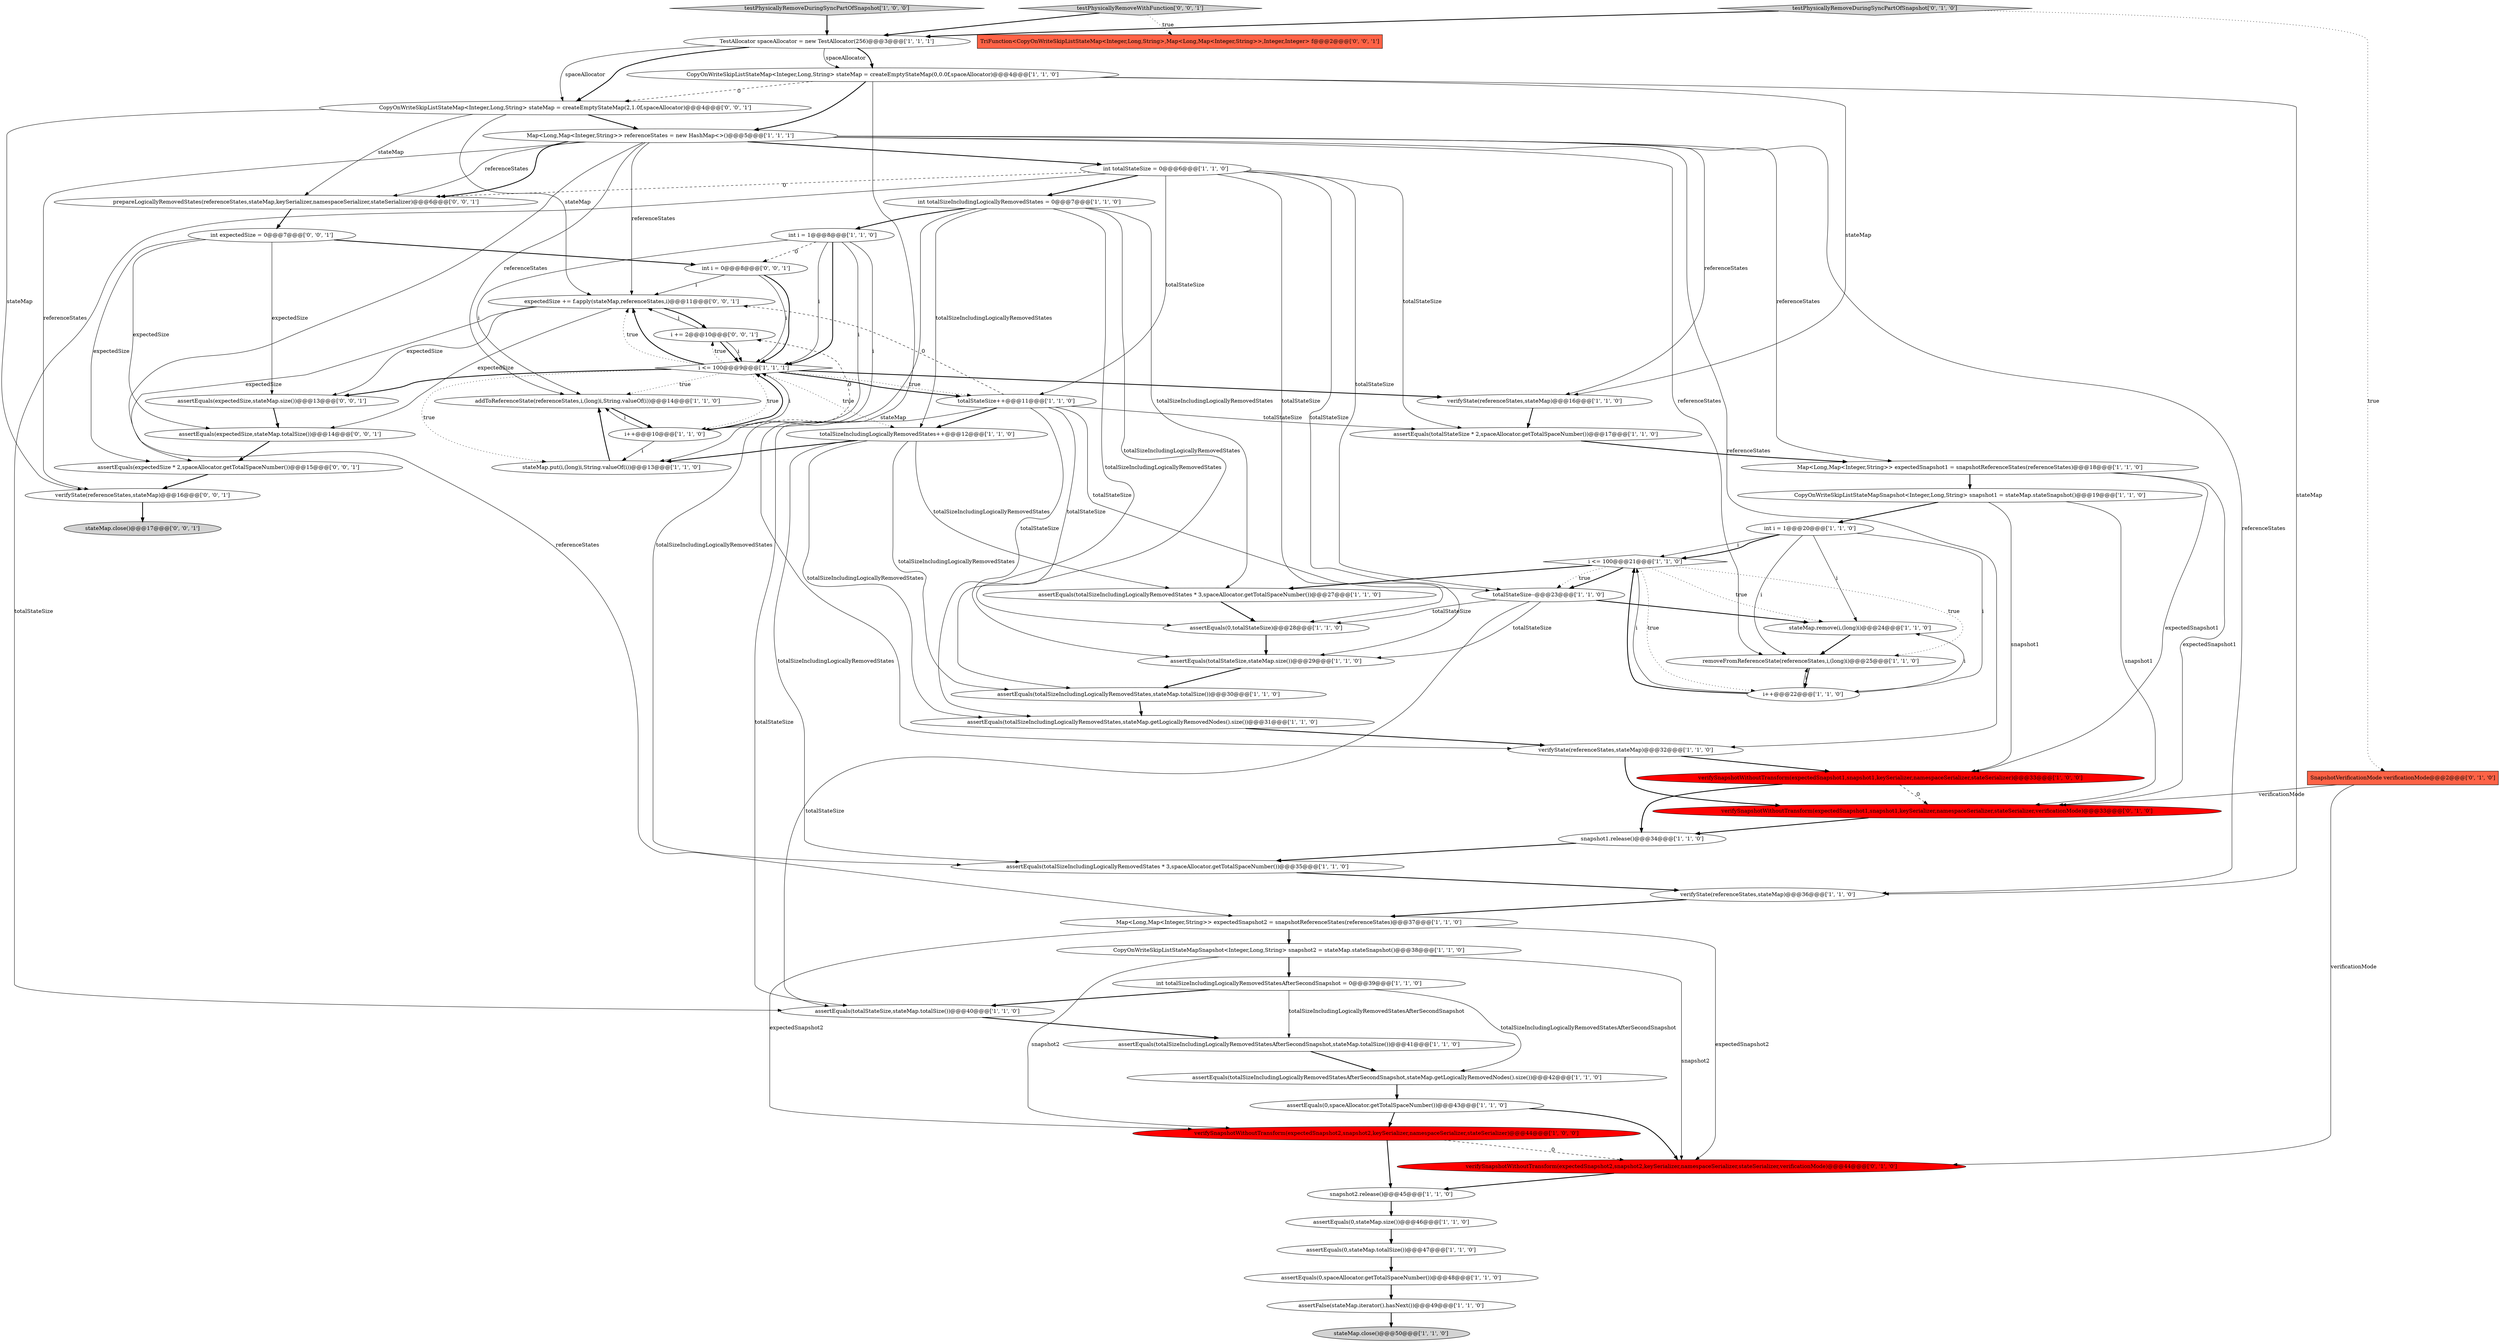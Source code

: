 digraph {
23 [style = filled, label = "assertEquals(totalStateSize,stateMap.totalSize())@@@40@@@['1', '1', '0']", fillcolor = white, shape = ellipse image = "AAA0AAABBB1BBB"];
10 [style = filled, label = "CopyOnWriteSkipListStateMap<Integer,Long,String> stateMap = createEmptyStateMap(0,0.0f,spaceAllocator)@@@4@@@['1', '1', '0']", fillcolor = white, shape = ellipse image = "AAA0AAABBB1BBB"];
62 [style = filled, label = "testPhysicallyRemoveWithFunction['0', '0', '1']", fillcolor = lightgray, shape = diamond image = "AAA0AAABBB3BBB"];
30 [style = filled, label = "CopyOnWriteSkipListStateMapSnapshot<Integer,Long,String> snapshot1 = stateMap.stateSnapshot()@@@19@@@['1', '1', '0']", fillcolor = white, shape = ellipse image = "AAA0AAABBB1BBB"];
41 [style = filled, label = "assertEquals(0,stateMap.size())@@@46@@@['1', '1', '0']", fillcolor = white, shape = ellipse image = "AAA0AAABBB1BBB"];
6 [style = filled, label = "i <= 100@@@21@@@['1', '1', '0']", fillcolor = white, shape = diamond image = "AAA0AAABBB1BBB"];
22 [style = filled, label = "assertEquals(totalSizeIncludingLogicallyRemovedStatesAfterSecondSnapshot,stateMap.getLogicallyRemovedNodes().size())@@@42@@@['1', '1', '0']", fillcolor = white, shape = ellipse image = "AAA0AAABBB1BBB"];
52 [style = filled, label = "expectedSize += f.apply(stateMap,referenceStates,i)@@@11@@@['0', '0', '1']", fillcolor = white, shape = ellipse image = "AAA0AAABBB3BBB"];
21 [style = filled, label = "assertEquals(totalStateSize * 2,spaceAllocator.getTotalSpaceNumber())@@@17@@@['1', '1', '0']", fillcolor = white, shape = ellipse image = "AAA0AAABBB1BBB"];
29 [style = filled, label = "addToReferenceState(referenceStates,i,(long)i,String.valueOf(i))@@@14@@@['1', '1', '0']", fillcolor = white, shape = ellipse image = "AAA0AAABBB1BBB"];
54 [style = filled, label = "TriFunction<CopyOnWriteSkipListStateMap<Integer,Long,String>,Map<Long,Map<Integer,String>>,Integer,Integer> f@@@2@@@['0', '0', '1']", fillcolor = tomato, shape = box image = "AAA0AAABBB3BBB"];
35 [style = filled, label = "verifySnapshotWithoutTransform(expectedSnapshot1,snapshot1,keySerializer,namespaceSerializer,stateSerializer)@@@33@@@['1', '0', '0']", fillcolor = red, shape = ellipse image = "AAA1AAABBB1BBB"];
7 [style = filled, label = "int totalSizeIncludingLogicallyRemovedStatesAfterSecondSnapshot = 0@@@39@@@['1', '1', '0']", fillcolor = white, shape = ellipse image = "AAA0AAABBB1BBB"];
9 [style = filled, label = "assertEquals(totalSizeIncludingLogicallyRemovedStates * 3,spaceAllocator.getTotalSpaceNumber())@@@27@@@['1', '1', '0']", fillcolor = white, shape = ellipse image = "AAA0AAABBB1BBB"];
51 [style = filled, label = "int expectedSize = 0@@@7@@@['0', '0', '1']", fillcolor = white, shape = ellipse image = "AAA0AAABBB3BBB"];
61 [style = filled, label = "CopyOnWriteSkipListStateMap<Integer,Long,String> stateMap = createEmptyStateMap(2,1.0f,spaceAllocator)@@@4@@@['0', '0', '1']", fillcolor = white, shape = ellipse image = "AAA0AAABBB3BBB"];
5 [style = filled, label = "int i = 1@@@20@@@['1', '1', '0']", fillcolor = white, shape = ellipse image = "AAA0AAABBB1BBB"];
8 [style = filled, label = "TestAllocator spaceAllocator = new TestAllocator(256)@@@3@@@['1', '1', '1']", fillcolor = white, shape = ellipse image = "AAA0AAABBB1BBB"];
38 [style = filled, label = "assertFalse(stateMap.iterator().hasNext())@@@49@@@['1', '1', '0']", fillcolor = white, shape = ellipse image = "AAA0AAABBB1BBB"];
60 [style = filled, label = "prepareLogicallyRemovedStates(referenceStates,stateMap,keySerializer,namespaceSerializer,stateSerializer)@@@6@@@['0', '0', '1']", fillcolor = white, shape = ellipse image = "AAA0AAABBB3BBB"];
4 [style = filled, label = "Map<Long,Map<Integer,String>> expectedSnapshot1 = snapshotReferenceStates(referenceStates)@@@18@@@['1', '1', '0']", fillcolor = white, shape = ellipse image = "AAA0AAABBB1BBB"];
42 [style = filled, label = "assertEquals(totalSizeIncludingLogicallyRemovedStates,stateMap.totalSize())@@@30@@@['1', '1', '0']", fillcolor = white, shape = ellipse image = "AAA0AAABBB1BBB"];
47 [style = filled, label = "SnapshotVerificationMode verificationMode@@@2@@@['0', '1', '0']", fillcolor = tomato, shape = box image = "AAA1AAABBB2BBB"];
50 [style = filled, label = "verifySnapshotWithoutTransform(expectedSnapshot2,snapshot2,keySerializer,namespaceSerializer,stateSerializer,verificationMode)@@@44@@@['0', '1', '0']", fillcolor = red, shape = ellipse image = "AAA1AAABBB2BBB"];
26 [style = filled, label = "testPhysicallyRemoveDuringSyncPartOfSnapshot['1', '0', '0']", fillcolor = lightgray, shape = diamond image = "AAA0AAABBB1BBB"];
55 [style = filled, label = "i += 2@@@10@@@['0', '0', '1']", fillcolor = white, shape = ellipse image = "AAA0AAABBB3BBB"];
43 [style = filled, label = "assertEquals(0,spaceAllocator.getTotalSpaceNumber())@@@43@@@['1', '1', '0']", fillcolor = white, shape = ellipse image = "AAA0AAABBB1BBB"];
45 [style = filled, label = "i++@@@10@@@['1', '1', '0']", fillcolor = white, shape = ellipse image = "AAA0AAABBB1BBB"];
58 [style = filled, label = "assertEquals(expectedSize,stateMap.size())@@@13@@@['0', '0', '1']", fillcolor = white, shape = ellipse image = "AAA0AAABBB3BBB"];
56 [style = filled, label = "assertEquals(expectedSize * 2,spaceAllocator.getTotalSpaceNumber())@@@15@@@['0', '0', '1']", fillcolor = white, shape = ellipse image = "AAA0AAABBB3BBB"];
12 [style = filled, label = "Map<Long,Map<Integer,String>> expectedSnapshot2 = snapshotReferenceStates(referenceStates)@@@37@@@['1', '1', '0']", fillcolor = white, shape = ellipse image = "AAA0AAABBB1BBB"];
24 [style = filled, label = "totalSizeIncludingLogicallyRemovedStates++@@@12@@@['1', '1', '0']", fillcolor = white, shape = ellipse image = "AAA0AAABBB1BBB"];
11 [style = filled, label = "verifyState(referenceStates,stateMap)@@@36@@@['1', '1', '0']", fillcolor = white, shape = ellipse image = "AAA0AAABBB1BBB"];
13 [style = filled, label = "totalStateSize++@@@11@@@['1', '1', '0']", fillcolor = white, shape = ellipse image = "AAA0AAABBB1BBB"];
36 [style = filled, label = "stateMap.put(i,(long)i,String.valueOf(i))@@@13@@@['1', '1', '0']", fillcolor = white, shape = ellipse image = "AAA0AAABBB1BBB"];
18 [style = filled, label = "assertEquals(0,totalStateSize)@@@28@@@['1', '1', '0']", fillcolor = white, shape = ellipse image = "AAA0AAABBB1BBB"];
31 [style = filled, label = "totalStateSize--@@@23@@@['1', '1', '0']", fillcolor = white, shape = ellipse image = "AAA0AAABBB1BBB"];
32 [style = filled, label = "assertEquals(totalSizeIncludingLogicallyRemovedStatesAfterSecondSnapshot,stateMap.totalSize())@@@41@@@['1', '1', '0']", fillcolor = white, shape = ellipse image = "AAA0AAABBB1BBB"];
27 [style = filled, label = "CopyOnWriteSkipListStateMapSnapshot<Integer,Long,String> snapshot2 = stateMap.stateSnapshot()@@@38@@@['1', '1', '0']", fillcolor = white, shape = ellipse image = "AAA0AAABBB1BBB"];
0 [style = filled, label = "int i = 1@@@8@@@['1', '1', '0']", fillcolor = white, shape = ellipse image = "AAA0AAABBB1BBB"];
57 [style = filled, label = "verifyState(referenceStates,stateMap)@@@16@@@['0', '0', '1']", fillcolor = white, shape = ellipse image = "AAA0AAABBB3BBB"];
39 [style = filled, label = "i <= 100@@@9@@@['1', '1', '1']", fillcolor = white, shape = diamond image = "AAA0AAABBB1BBB"];
48 [style = filled, label = "testPhysicallyRemoveDuringSyncPartOfSnapshot['0', '1', '0']", fillcolor = lightgray, shape = diamond image = "AAA0AAABBB2BBB"];
20 [style = filled, label = "assertEquals(totalSizeIncludingLogicallyRemovedStates,stateMap.getLogicallyRemovedNodes().size())@@@31@@@['1', '1', '0']", fillcolor = white, shape = ellipse image = "AAA0AAABBB1BBB"];
49 [style = filled, label = "verifySnapshotWithoutTransform(expectedSnapshot1,snapshot1,keySerializer,namespaceSerializer,stateSerializer,verificationMode)@@@33@@@['0', '1', '0']", fillcolor = red, shape = ellipse image = "AAA1AAABBB2BBB"];
1 [style = filled, label = "removeFromReferenceState(referenceStates,i,(long)i)@@@25@@@['1', '1', '0']", fillcolor = white, shape = ellipse image = "AAA0AAABBB1BBB"];
40 [style = filled, label = "assertEquals(totalSizeIncludingLogicallyRemovedStates * 3,spaceAllocator.getTotalSpaceNumber())@@@35@@@['1', '1', '0']", fillcolor = white, shape = ellipse image = "AAA0AAABBB1BBB"];
28 [style = filled, label = "i++@@@22@@@['1', '1', '0']", fillcolor = white, shape = ellipse image = "AAA0AAABBB1BBB"];
33 [style = filled, label = "stateMap.close()@@@50@@@['1', '1', '0']", fillcolor = lightgray, shape = ellipse image = "AAA0AAABBB1BBB"];
53 [style = filled, label = "int i = 0@@@8@@@['0', '0', '1']", fillcolor = white, shape = ellipse image = "AAA0AAABBB3BBB"];
44 [style = filled, label = "int totalStateSize = 0@@@6@@@['1', '1', '0']", fillcolor = white, shape = ellipse image = "AAA0AAABBB1BBB"];
16 [style = filled, label = "verifySnapshotWithoutTransform(expectedSnapshot2,snapshot2,keySerializer,namespaceSerializer,stateSerializer)@@@44@@@['1', '0', '0']", fillcolor = red, shape = ellipse image = "AAA1AAABBB1BBB"];
34 [style = filled, label = "Map<Long,Map<Integer,String>> referenceStates = new HashMap<>()@@@5@@@['1', '1', '1']", fillcolor = white, shape = ellipse image = "AAA0AAABBB1BBB"];
37 [style = filled, label = "assertEquals(0,spaceAllocator.getTotalSpaceNumber())@@@48@@@['1', '1', '0']", fillcolor = white, shape = ellipse image = "AAA0AAABBB1BBB"];
59 [style = filled, label = "assertEquals(expectedSize,stateMap.totalSize())@@@14@@@['0', '0', '1']", fillcolor = white, shape = ellipse image = "AAA0AAABBB3BBB"];
2 [style = filled, label = "verifyState(referenceStates,stateMap)@@@16@@@['1', '1', '0']", fillcolor = white, shape = ellipse image = "AAA0AAABBB1BBB"];
3 [style = filled, label = "snapshot1.release()@@@34@@@['1', '1', '0']", fillcolor = white, shape = ellipse image = "AAA0AAABBB1BBB"];
14 [style = filled, label = "int totalSizeIncludingLogicallyRemovedStates = 0@@@7@@@['1', '1', '0']", fillcolor = white, shape = ellipse image = "AAA0AAABBB1BBB"];
25 [style = filled, label = "verifyState(referenceStates,stateMap)@@@32@@@['1', '1', '0']", fillcolor = white, shape = ellipse image = "AAA0AAABBB1BBB"];
46 [style = filled, label = "assertEquals(0,stateMap.totalSize())@@@47@@@['1', '1', '0']", fillcolor = white, shape = ellipse image = "AAA0AAABBB1BBB"];
63 [style = filled, label = "stateMap.close()@@@17@@@['0', '0', '1']", fillcolor = lightgray, shape = ellipse image = "AAA0AAABBB3BBB"];
19 [style = filled, label = "assertEquals(totalStateSize,stateMap.size())@@@29@@@['1', '1', '0']", fillcolor = white, shape = ellipse image = "AAA0AAABBB1BBB"];
17 [style = filled, label = "snapshot2.release()@@@45@@@['1', '1', '0']", fillcolor = white, shape = ellipse image = "AAA0AAABBB1BBB"];
15 [style = filled, label = "stateMap.remove(i,(long)i)@@@24@@@['1', '1', '0']", fillcolor = white, shape = ellipse image = "AAA0AAABBB1BBB"];
51->59 [style = solid, label="expectedSize"];
10->2 [style = solid, label="stateMap"];
25->49 [style = bold, label=""];
8->10 [style = bold, label=""];
61->60 [style = solid, label="stateMap"];
32->22 [style = bold, label=""];
39->36 [style = dotted, label="true"];
28->6 [style = bold, label=""];
6->31 [style = dotted, label="true"];
10->11 [style = solid, label="stateMap"];
10->25 [style = solid, label="stateMap"];
34->11 [style = solid, label="referenceStates"];
39->24 [style = dotted, label="true"];
36->29 [style = bold, label=""];
24->20 [style = solid, label="totalSizeIncludingLogicallyRemovedStates"];
30->49 [style = solid, label="snapshot1"];
6->1 [style = dotted, label="true"];
28->6 [style = solid, label="i"];
51->53 [style = bold, label=""];
52->55 [style = bold, label=""];
14->40 [style = solid, label="totalSizeIncludingLogicallyRemovedStates"];
53->39 [style = solid, label="i"];
25->35 [style = bold, label=""];
51->56 [style = solid, label="expectedSize"];
53->39 [style = bold, label=""];
29->45 [style = bold, label=""];
39->55 [style = dotted, label="true"];
1->28 [style = bold, label=""];
55->52 [style = solid, label="i"];
40->11 [style = bold, label=""];
57->63 [style = bold, label=""];
30->35 [style = solid, label="snapshot1"];
28->15 [style = solid, label="i"];
37->38 [style = bold, label=""];
27->7 [style = bold, label=""];
14->24 [style = solid, label="totalSizeIncludingLogicallyRemovedStates"];
58->59 [style = bold, label=""];
5->28 [style = solid, label="i"];
14->9 [style = solid, label="totalSizeIncludingLogicallyRemovedStates"];
39->58 [style = bold, label=""];
45->29 [style = solid, label="i"];
31->19 [style = solid, label="totalStateSize"];
51->58 [style = solid, label="expectedSize"];
6->15 [style = dotted, label="true"];
60->51 [style = bold, label=""];
19->42 [style = bold, label=""];
52->58 [style = solid, label="expectedSize"];
43->16 [style = bold, label=""];
10->61 [style = dashed, label="0"];
12->16 [style = solid, label="expectedSnapshot2"];
35->49 [style = dashed, label="0"];
44->19 [style = solid, label="totalStateSize"];
44->18 [style = solid, label="totalStateSize"];
17->41 [style = bold, label=""];
22->43 [style = bold, label=""];
34->57 [style = solid, label="referenceStates"];
18->19 [style = bold, label=""];
45->36 [style = solid, label="i"];
11->12 [style = bold, label=""];
16->17 [style = bold, label=""];
56->57 [style = bold, label=""];
34->2 [style = solid, label="referenceStates"];
53->52 [style = solid, label="i"];
20->25 [style = bold, label=""];
46->37 [style = bold, label=""];
0->39 [style = solid, label="i"];
8->61 [style = bold, label=""];
39->29 [style = dotted, label="true"];
7->32 [style = solid, label="totalSizeIncludingLogicallyRemovedStatesAfterSecondSnapshot"];
31->18 [style = solid, label="totalStateSize"];
44->60 [style = dashed, label="0"];
14->20 [style = solid, label="totalSizeIncludingLogicallyRemovedStates"];
13->21 [style = solid, label="totalStateSize"];
39->52 [style = bold, label=""];
10->34 [style = bold, label=""];
5->6 [style = bold, label=""];
48->47 [style = dotted, label="true"];
2->21 [style = bold, label=""];
13->52 [style = dashed, label="0"];
7->23 [style = bold, label=""];
24->42 [style = solid, label="totalSizeIncludingLogicallyRemovedStates"];
49->3 [style = bold, label=""];
34->60 [style = solid, label="referenceStates"];
0->45 [style = solid, label="i"];
41->46 [style = bold, label=""];
28->1 [style = solid, label="i"];
38->33 [style = bold, label=""];
59->56 [style = bold, label=""];
34->4 [style = solid, label="referenceStates"];
0->39 [style = bold, label=""];
12->50 [style = solid, label="expectedSnapshot2"];
21->4 [style = bold, label=""];
13->24 [style = bold, label=""];
35->3 [style = bold, label=""];
47->49 [style = solid, label="verificationMode"];
61->52 [style = solid, label="stateMap"];
39->13 [style = bold, label=""];
50->17 [style = bold, label=""];
31->23 [style = solid, label="totalStateSize"];
44->21 [style = solid, label="totalStateSize"];
23->32 [style = bold, label=""];
4->49 [style = solid, label="expectedSnapshot1"];
13->23 [style = solid, label="totalStateSize"];
26->8 [style = bold, label=""];
24->40 [style = solid, label="totalSizeIncludingLogicallyRemovedStates"];
27->50 [style = solid, label="snapshot2"];
45->55 [style = dashed, label="0"];
44->14 [style = bold, label=""];
55->39 [style = bold, label=""];
34->1 [style = solid, label="referenceStates"];
0->36 [style = solid, label="i"];
13->31 [style = solid, label="totalStateSize"];
61->34 [style = bold, label=""];
52->59 [style = solid, label="expectedSize"];
9->18 [style = bold, label=""];
55->39 [style = solid, label="i"];
30->5 [style = bold, label=""];
39->2 [style = bold, label=""];
34->44 [style = bold, label=""];
34->12 [style = solid, label="referenceStates"];
39->13 [style = dotted, label="true"];
12->27 [style = bold, label=""];
39->45 [style = dotted, label="true"];
45->39 [style = bold, label=""];
24->9 [style = solid, label="totalSizeIncludingLogicallyRemovedStates"];
62->8 [style = bold, label=""];
27->16 [style = solid, label="snapshot2"];
13->18 [style = solid, label="totalStateSize"];
15->1 [style = bold, label=""];
61->57 [style = solid, label="stateMap"];
43->50 [style = bold, label=""];
39->52 [style = dotted, label="true"];
13->19 [style = solid, label="totalStateSize"];
4->35 [style = solid, label="expectedSnapshot1"];
44->31 [style = solid, label="totalStateSize"];
3->40 [style = bold, label=""];
44->13 [style = solid, label="totalStateSize"];
42->20 [style = bold, label=""];
14->42 [style = solid, label="totalSizeIncludingLogicallyRemovedStates"];
0->53 [style = dashed, label="0"];
34->25 [style = solid, label="referenceStates"];
48->8 [style = bold, label=""];
5->1 [style = solid, label="i"];
7->22 [style = solid, label="totalSizeIncludingLogicallyRemovedStatesAfterSecondSnapshot"];
8->61 [style = solid, label="spaceAllocator"];
31->15 [style = bold, label=""];
6->28 [style = dotted, label="true"];
0->29 [style = solid, label="i"];
45->39 [style = solid, label="i"];
24->36 [style = bold, label=""];
34->60 [style = bold, label=""];
6->31 [style = bold, label=""];
4->30 [style = bold, label=""];
14->0 [style = bold, label=""];
5->15 [style = solid, label="i"];
44->23 [style = solid, label="totalStateSize"];
34->29 [style = solid, label="referenceStates"];
47->50 [style = solid, label="verificationMode"];
62->54 [style = dotted, label="true"];
16->50 [style = dashed, label="0"];
34->52 [style = solid, label="referenceStates"];
8->10 [style = solid, label="spaceAllocator"];
6->9 [style = bold, label=""];
5->6 [style = solid, label="i"];
52->56 [style = solid, label="expectedSize"];
}
